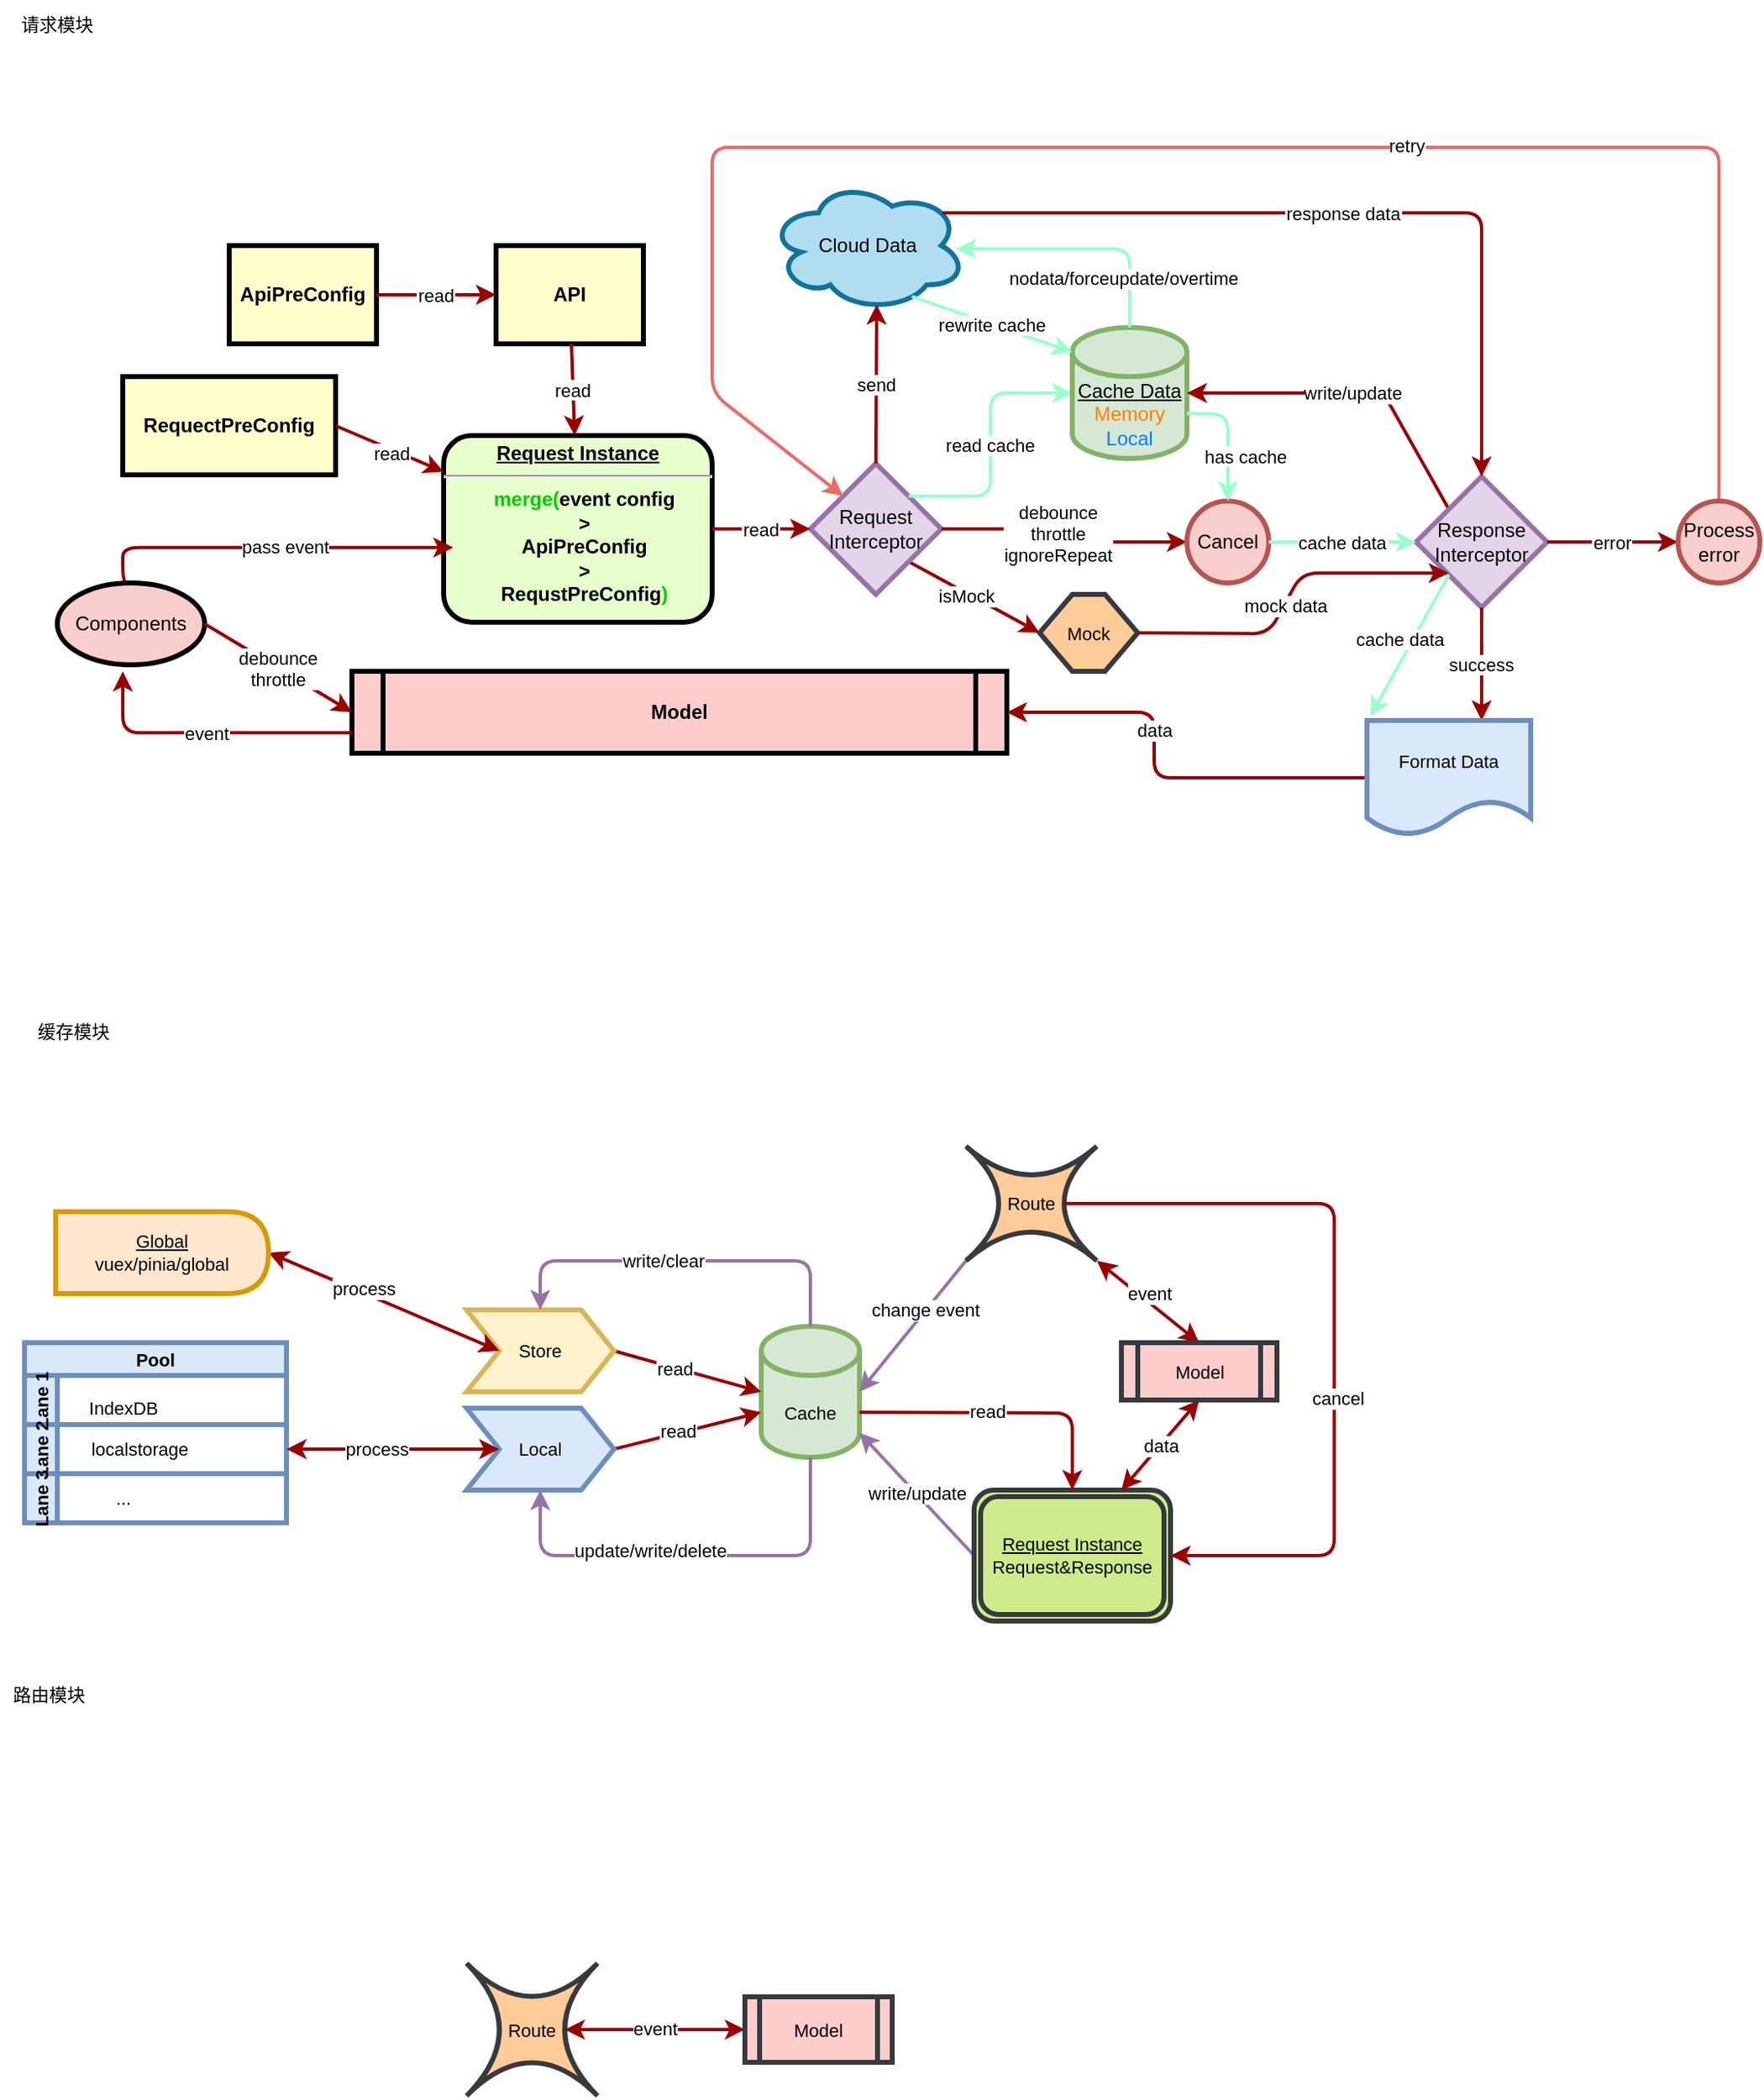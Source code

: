 <mxfile version="20.4.0" type="github">
  <diagram name="Page-1" id="c7558073-3199-34d8-9f00-42111426c3f3">
    <mxGraphModel dx="1844" dy="1860" grid="1" gridSize="10" guides="1" tooltips="1" connect="1" arrows="1" fold="1" page="1" pageScale="1" pageWidth="826" pageHeight="1169" background="none" math="0" shadow="0">
      <root>
        <mxCell id="0" />
        <mxCell id="1" parent="0" />
        <mxCell id="rrOKCi3tNWYkQAfNOxic-149" value="请求模块" style="text;html=1;strokeColor=none;fillColor=none;align=center;verticalAlign=middle;whiteSpace=wrap;rounded=0;strokeWidth=3;fontFamily=Helvetica;fontSize=11;fontColor=#000000;" vertex="1" parent="1">
          <mxGeometry x="-30" y="-30" width="60" height="30" as="geometry" />
        </mxCell>
        <mxCell id="rrOKCi3tNWYkQAfNOxic-150" value="缓存模块" style="text;html=1;strokeColor=none;fillColor=none;align=center;verticalAlign=middle;whiteSpace=wrap;rounded=0;strokeWidth=3;fontFamily=Helvetica;fontSize=11;fontColor=#000000;" vertex="1" parent="1">
          <mxGeometry x="-20" y="585" width="60" height="30" as="geometry" />
        </mxCell>
        <mxCell id="rrOKCi3tNWYkQAfNOxic-194" value="路由模块" style="text;html=1;strokeColor=none;fillColor=none;align=center;verticalAlign=middle;whiteSpace=wrap;rounded=0;strokeWidth=3;fontFamily=Helvetica;fontSize=11;fontColor=#000000;" vertex="1" parent="1">
          <mxGeometry x="-35" y="990" width="60" height="30" as="geometry" />
        </mxCell>
        <mxCell id="rrOKCi3tNWYkQAfNOxic-195" value="Route" style="shape=switch;whiteSpace=wrap;html=1;strokeColor=#36393d;strokeWidth=3;fontFamily=Helvetica;fontSize=11;fillColor=#ffcc99;" vertex="1" parent="1">
          <mxGeometry x="250" y="1169" width="80" height="81" as="geometry" />
        </mxCell>
        <mxCell id="rrOKCi3tNWYkQAfNOxic-198" style="edgeStyle=none;shape=connector;rounded=1;orthogonalLoop=1;jettySize=auto;html=1;exitX=0;exitY=0.5;exitDx=0;exitDy=0;entryX=0.75;entryY=0.5;entryDx=0;entryDy=0;entryPerimeter=0;labelBackgroundColor=default;strokeColor=#990000;strokeWidth=2;fontFamily=Helvetica;fontSize=11;fontColor=#000000;startArrow=classic;startFill=1;endArrow=classic;endFill=1;" edge="1" parent="1" source="rrOKCi3tNWYkQAfNOxic-196" target="rrOKCi3tNWYkQAfNOxic-195">
          <mxGeometry relative="1" as="geometry" />
        </mxCell>
        <mxCell id="rrOKCi3tNWYkQAfNOxic-199" value="event" style="edgeLabel;html=1;align=center;verticalAlign=middle;resizable=0;points=[];fontSize=11;fontFamily=Helvetica;fontColor=#000000;" vertex="1" connectable="0" parent="rrOKCi3tNWYkQAfNOxic-198">
          <mxGeometry y="-1" relative="1" as="geometry">
            <mxPoint as="offset" />
          </mxGeometry>
        </mxCell>
        <mxCell id="rrOKCi3tNWYkQAfNOxic-196" value="Model" style="shape=process;whiteSpace=wrap;html=1;backgroundOutline=1;strokeColor=#36393d;strokeWidth=3;fontFamily=Helvetica;fontSize=11;fillColor=#ffcccc;" vertex="1" parent="1">
          <mxGeometry x="420" y="1189.5" width="90" height="40" as="geometry" />
        </mxCell>
        <mxCell id="rrOKCi3tNWYkQAfNOxic-204" value="" style="group" vertex="1" connectable="0" parent="1">
          <mxGeometry x="-10" y="60" width="1050" height="420" as="geometry" />
        </mxCell>
        <mxCell id="rrOKCi3tNWYkQAfNOxic-186" value="" style="group" vertex="1" connectable="0" parent="rrOKCi3tNWYkQAfNOxic-204">
          <mxGeometry width="1050" height="420" as="geometry" />
        </mxCell>
        <mxCell id="2" value="&lt;p style=&quot;margin: 0px; margin-top: 4px; text-align: center; text-decoration: underline;&quot;&gt;&lt;strong&gt;Request Instance&lt;br&gt;&lt;/strong&gt;&lt;/p&gt;&lt;hr&gt;&lt;p style=&quot;margin: 0px; margin-left: 8px;&quot;&gt;&lt;font color=&quot;#00cc00&quot;&gt;merge(&lt;/font&gt;event config&lt;/p&gt;&lt;p style=&quot;margin: 0px; margin-left: 8px;&quot;&gt;&amp;gt;&lt;/p&gt;&lt;p style=&quot;margin: 0px; margin-left: 8px;&quot;&gt;ApiPreConfig&lt;/p&gt;&lt;p style=&quot;margin: 0px; margin-left: 8px;&quot;&gt;&amp;gt;&lt;/p&gt;&lt;p style=&quot;margin: 0px; margin-left: 8px;&quot;&gt;RequstPreConfig&lt;font color=&quot;#00cc00&quot;&gt;)&lt;/font&gt;&lt;/p&gt;" style="verticalAlign=middle;align=center;overflow=fill;fontSize=12;fontFamily=Helvetica;html=1;rounded=1;fontStyle=1;strokeWidth=3;fillColor=#E6FFCC" parent="rrOKCi3tNWYkQAfNOxic-186" vertex="1">
          <mxGeometry x="246" y="176" width="164" height="114" as="geometry" />
        </mxCell>
        <mxCell id="3" value="API" style="whiteSpace=wrap;align=center;verticalAlign=middle;fontStyle=1;strokeWidth=3;fillColor=#FFFFCC" parent="rrOKCi3tNWYkQAfNOxic-186" vertex="1">
          <mxGeometry x="278" y="60" width="90" height="60" as="geometry" />
        </mxCell>
        <mxCell id="4" value="RequectPreConfig" style="whiteSpace=wrap;align=center;verticalAlign=middle;fontStyle=1;strokeWidth=3;fillColor=#FFFFCC" parent="rrOKCi3tNWYkQAfNOxic-186" vertex="1">
          <mxGeometry x="50" y="140" width="130" height="60" as="geometry" />
        </mxCell>
        <mxCell id="5" value="Model" style="shape=process;whiteSpace=wrap;align=center;verticalAlign=middle;size=0.048;fontStyle=1;strokeWidth=3;fillColor=#FFCCCC" parent="rrOKCi3tNWYkQAfNOxic-186" vertex="1">
          <mxGeometry x="190.0" y="320" width="400" height="50" as="geometry" />
        </mxCell>
        <mxCell id="36" value="read" style="edgeStyle=none;noEdgeStyle=1;strokeColor=#990000;strokeWidth=2" parent="rrOKCi3tNWYkQAfNOxic-186" source="3" target="2" edge="1">
          <mxGeometry width="100" height="100" relative="1" as="geometry">
            <mxPoint x="30" y="190" as="sourcePoint" />
            <mxPoint x="130" y="90" as="targetPoint" />
          </mxGeometry>
        </mxCell>
        <mxCell id="37" value="" style="edgeStyle=none;noEdgeStyle=1;strokeColor=#990000;strokeWidth=2;exitX=1;exitY=0.5;exitDx=0;exitDy=0;" parent="rrOKCi3tNWYkQAfNOxic-186" source="4" target="2" edge="1">
          <mxGeometry width="100" height="100" relative="1" as="geometry">
            <mxPoint x="290" y="130" as="sourcePoint" />
            <mxPoint x="390" y="30" as="targetPoint" />
          </mxGeometry>
        </mxCell>
        <mxCell id="rrOKCi3tNWYkQAfNOxic-113" value="read" style="edgeLabel;html=1;align=center;verticalAlign=middle;resizable=0;points=[];" vertex="1" connectable="0" parent="37">
          <mxGeometry x="0.026" y="-2" relative="1" as="geometry">
            <mxPoint as="offset" />
          </mxGeometry>
        </mxCell>
        <mxCell id="55" value="" style="edgeStyle=elbowEdgeStyle;elbow=horizontal;strokeColor=#990000;strokeWidth=2;exitX=0.5;exitY=0;exitDx=0;exitDy=0;entryX=0.036;entryY=0.6;entryDx=0;entryDy=0;entryPerimeter=0;" parent="rrOKCi3tNWYkQAfNOxic-186" source="rrOKCi3tNWYkQAfNOxic-105" target="2" edge="1">
          <mxGeometry width="100" height="100" relative="1" as="geometry">
            <mxPoint x="30" y="330" as="sourcePoint" />
            <mxPoint x="160" y="370" as="targetPoint" />
            <Array as="points">
              <mxPoint x="50" y="250" />
              <mxPoint x="10" y="240" />
              <mxPoint x="5" y="300" />
              <mxPoint x="40" y="340" />
              <mxPoint x="270" y="310" />
            </Array>
          </mxGeometry>
        </mxCell>
        <mxCell id="rrOKCi3tNWYkQAfNOxic-112" value="pass event" style="edgeLabel;html=1;align=center;verticalAlign=middle;resizable=0;points=[];" vertex="1" connectable="0" parent="55">
          <mxGeometry x="0.094" y="1" relative="1" as="geometry">
            <mxPoint as="offset" />
          </mxGeometry>
        </mxCell>
        <mxCell id="rrOKCi3tNWYkQAfNOxic-97" value="ApiPreConfig" style="whiteSpace=wrap;align=center;verticalAlign=middle;fontStyle=1;strokeWidth=3;fillColor=#FFFFCC" vertex="1" parent="rrOKCi3tNWYkQAfNOxic-186">
          <mxGeometry x="115" y="60" width="90" height="60" as="geometry" />
        </mxCell>
        <mxCell id="rrOKCi3tNWYkQAfNOxic-101" value="read" style="edgeStyle=none;noEdgeStyle=1;strokeColor=#990000;strokeWidth=2;exitX=1;exitY=0.5;exitDx=0;exitDy=0;entryX=0;entryY=0.5;entryDx=0;entryDy=0;" edge="1" parent="rrOKCi3tNWYkQAfNOxic-186" source="rrOKCi3tNWYkQAfNOxic-97" target="3">
          <mxGeometry width="100" height="100" relative="1" as="geometry">
            <mxPoint x="220" y="100" as="sourcePoint" />
            <mxPoint x="250" y="100" as="targetPoint" />
          </mxGeometry>
        </mxCell>
        <mxCell id="rrOKCi3tNWYkQAfNOxic-105" value="Components" style="ellipse;whiteSpace=wrap;html=1;strokeWidth=3;fillColor=#f8cecc;strokeColor=#000000;" vertex="1" parent="rrOKCi3tNWYkQAfNOxic-186">
          <mxGeometry x="10" y="266" width="90" height="50" as="geometry" />
        </mxCell>
        <mxCell id="rrOKCi3tNWYkQAfNOxic-106" value="event" style="edgeStyle=elbowEdgeStyle;elbow=horizontal;strokeColor=#990000;strokeWidth=2;exitX=0;exitY=0.75;exitDx=0;exitDy=0;" edge="1" parent="rrOKCi3tNWYkQAfNOxic-186" source="5">
          <mxGeometry width="100" height="100" relative="1" as="geometry">
            <mxPoint x="210" y="410" as="sourcePoint" />
            <mxPoint x="50" y="320" as="targetPoint" />
            <Array as="points">
              <mxPoint x="50" y="350" />
              <mxPoint x="10" y="350" />
              <mxPoint x="10" y="365" />
              <mxPoint y="360" />
              <mxPoint x="75" y="380" />
              <mxPoint x="125" y="340" />
              <mxPoint x="165" y="330" />
            </Array>
          </mxGeometry>
        </mxCell>
        <mxCell id="rrOKCi3tNWYkQAfNOxic-108" value="debounce&#xa;throttle" style="edgeStyle=none;noEdgeStyle=1;strokeColor=#990000;strokeWidth=2;exitX=1;exitY=0.5;exitDx=0;exitDy=0;entryX=0;entryY=0.5;entryDx=0;entryDy=0;" edge="1" parent="rrOKCi3tNWYkQAfNOxic-186" source="rrOKCi3tNWYkQAfNOxic-105" target="5">
          <mxGeometry width="100" height="100" relative="1" as="geometry">
            <mxPoint x="120" y="364.5" as="sourcePoint" />
            <mxPoint x="171" y="364.5" as="targetPoint" />
          </mxGeometry>
        </mxCell>
        <mxCell id="rrOKCi3tNWYkQAfNOxic-115" value="Cloud Data" style="ellipse;shape=cloud;whiteSpace=wrap;html=1;strokeColor=#10739e;strokeWidth=3;fillColor=#b1ddf0;" vertex="1" parent="rrOKCi3tNWYkQAfNOxic-186">
          <mxGeometry x="445" y="20" width="120" height="80" as="geometry" />
        </mxCell>
        <mxCell id="rrOKCi3tNWYkQAfNOxic-201" style="edgeStyle=none;shape=connector;rounded=1;orthogonalLoop=1;jettySize=auto;html=1;exitX=1;exitY=1;exitDx=0;exitDy=0;entryX=0;entryY=0.5;entryDx=0;entryDy=0;labelBackgroundColor=default;strokeColor=#990000;strokeWidth=2;fontFamily=Helvetica;fontSize=11;fontColor=#000000;startArrow=none;startFill=0;endArrow=classic;endFill=1;" edge="1" parent="rrOKCi3tNWYkQAfNOxic-186" source="rrOKCi3tNWYkQAfNOxic-118" target="rrOKCi3tNWYkQAfNOxic-200">
          <mxGeometry relative="1" as="geometry" />
        </mxCell>
        <mxCell id="rrOKCi3tNWYkQAfNOxic-203" value="isMock" style="edgeLabel;html=1;align=center;verticalAlign=middle;resizable=0;points=[];fontSize=11;fontFamily=Helvetica;fontColor=#000000;" vertex="1" connectable="0" parent="rrOKCi3tNWYkQAfNOxic-201">
          <mxGeometry x="-0.309" y="3" relative="1" as="geometry">
            <mxPoint x="6" y="8" as="offset" />
          </mxGeometry>
        </mxCell>
        <mxCell id="rrOKCi3tNWYkQAfNOxic-118" value="Request&lt;br&gt;Interceptor" style="rhombus;whiteSpace=wrap;html=1;strokeColor=#9673a6;strokeWidth=3;fillColor=#e1d5e7;" vertex="1" parent="rrOKCi3tNWYkQAfNOxic-186">
          <mxGeometry x="470" y="193" width="80" height="80" as="geometry" />
        </mxCell>
        <mxCell id="rrOKCi3tNWYkQAfNOxic-119" value="read" style="edgeStyle=none;noEdgeStyle=1;strokeColor=#990000;strokeWidth=2;entryX=0;entryY=0.5;entryDx=0;entryDy=0;" edge="1" parent="rrOKCi3tNWYkQAfNOxic-186" target="rrOKCi3tNWYkQAfNOxic-118">
          <mxGeometry width="100" height="100" relative="1" as="geometry">
            <mxPoint x="410" y="233" as="sourcePoint" />
            <mxPoint x="483" y="232.5" as="targetPoint" />
          </mxGeometry>
        </mxCell>
        <mxCell id="rrOKCi3tNWYkQAfNOxic-121" value="send" style="edgeStyle=elbowEdgeStyle;elbow=horizontal;strokeColor=#990000;strokeWidth=2;exitX=0.5;exitY=0;exitDx=0;exitDy=0;entryX=0.55;entryY=0.95;entryDx=0;entryDy=0;entryPerimeter=0;" edge="1" parent="rrOKCi3tNWYkQAfNOxic-186" source="rrOKCi3tNWYkQAfNOxic-118" target="rrOKCi3tNWYkQAfNOxic-115">
          <mxGeometry width="100" height="100" relative="1" as="geometry">
            <mxPoint x="511" y="190" as="sourcePoint" />
            <mxPoint x="511" y="120" as="targetPoint" />
            <Array as="points">
              <mxPoint x="510.5" y="160" />
            </Array>
          </mxGeometry>
        </mxCell>
        <mxCell id="rrOKCi3tNWYkQAfNOxic-123" value="" style="edgeStyle=elbowEdgeStyle;elbow=horizontal;strokeColor=#990000;strokeWidth=2;exitX=1;exitY=0.5;exitDx=0;exitDy=0;entryX=0;entryY=0.5;entryDx=0;entryDy=0;" edge="1" parent="rrOKCi3tNWYkQAfNOxic-186" source="rrOKCi3tNWYkQAfNOxic-118" target="rrOKCi3tNWYkQAfNOxic-125">
          <mxGeometry width="100" height="100" relative="1" as="geometry">
            <mxPoint x="620" y="210" as="sourcePoint" />
            <mxPoint x="670" y="233" as="targetPoint" />
            <Array as="points">
              <mxPoint x="620" y="250" />
            </Array>
          </mxGeometry>
        </mxCell>
        <mxCell id="rrOKCi3tNWYkQAfNOxic-124" value="debounce&lt;br&gt;throttle&lt;br&gt;ignoreRepeat" style="edgeLabel;html=1;align=center;verticalAlign=middle;resizable=0;points=[];" vertex="1" connectable="0" parent="rrOKCi3tNWYkQAfNOxic-123">
          <mxGeometry x="-0.091" y="1" relative="1" as="geometry">
            <mxPoint y="1" as="offset" />
          </mxGeometry>
        </mxCell>
        <mxCell id="rrOKCi3tNWYkQAfNOxic-125" value="Cancel" style="ellipse;whiteSpace=wrap;html=1;aspect=fixed;strokeColor=#b85450;strokeWidth=3;fillColor=#f8cecc;" vertex="1" parent="rrOKCi3tNWYkQAfNOxic-186">
          <mxGeometry x="700" y="216" width="50" height="50" as="geometry" />
        </mxCell>
        <mxCell id="rrOKCi3tNWYkQAfNOxic-126" value="read cache" style="edgeStyle=elbowEdgeStyle;elbow=horizontal;strokeColor=#99FFCC;strokeWidth=2;exitX=1;exitY=0;exitDx=0;exitDy=0;entryX=0;entryY=0.5;entryDx=0;entryDy=0;entryPerimeter=0;" edge="1" parent="rrOKCi3tNWYkQAfNOxic-186" source="rrOKCi3tNWYkQAfNOxic-118" target="rrOKCi3tNWYkQAfNOxic-127">
          <mxGeometry width="100" height="100" relative="1" as="geometry">
            <mxPoint x="570" y="158" as="sourcePoint" />
            <mxPoint x="620" y="150" as="targetPoint" />
            <Array as="points">
              <mxPoint x="580" y="180" />
              <mxPoint x="620" y="190" />
              <mxPoint x="560" y="210" />
              <mxPoint x="580" y="200" />
            </Array>
          </mxGeometry>
        </mxCell>
        <mxCell id="rrOKCi3tNWYkQAfNOxic-127" value="&lt;u&gt;Cache Data&lt;/u&gt;&lt;br&gt;&lt;font color=&quot;#ff8000&quot;&gt;Memory&lt;br&gt;&lt;/font&gt;&lt;font color=&quot;#007fff&quot;&gt;Local&lt;/font&gt;" style="shape=cylinder3;whiteSpace=wrap;html=1;boundedLbl=1;backgroundOutline=1;size=15;strokeColor=#82b366;strokeWidth=3;fillColor=#d5e8d4;" vertex="1" parent="rrOKCi3tNWYkQAfNOxic-186">
          <mxGeometry x="630" y="110" width="70" height="80" as="geometry" />
        </mxCell>
        <mxCell id="rrOKCi3tNWYkQAfNOxic-185" value="write/update" style="edgeStyle=none;shape=connector;rounded=1;orthogonalLoop=1;jettySize=auto;html=1;exitX=0;exitY=0;exitDx=0;exitDy=0;entryX=1;entryY=0.5;entryDx=0;entryDy=0;entryPerimeter=0;labelBackgroundColor=default;strokeColor=#990000;strokeWidth=2;fontFamily=Helvetica;fontSize=11;fontColor=#000000;startArrow=none;startFill=0;endArrow=classic;" edge="1" parent="rrOKCi3tNWYkQAfNOxic-186" source="rrOKCi3tNWYkQAfNOxic-128" target="rrOKCi3tNWYkQAfNOxic-127">
          <mxGeometry relative="1" as="geometry">
            <Array as="points">
              <mxPoint x="820" y="150" />
            </Array>
          </mxGeometry>
        </mxCell>
        <mxCell id="rrOKCi3tNWYkQAfNOxic-128" value="Response&lt;br&gt;Interceptor" style="rhombus;whiteSpace=wrap;html=1;strokeColor=#9673a6;strokeWidth=3;fillColor=#e1d5e7;" vertex="1" parent="rrOKCi3tNWYkQAfNOxic-186">
          <mxGeometry x="840" y="201" width="80" height="80" as="geometry" />
        </mxCell>
        <mxCell id="rrOKCi3tNWYkQAfNOxic-129" value="" style="edgeStyle=elbowEdgeStyle;elbow=horizontal;strokeColor=#99FFCC;strokeWidth=2;entryX=0.95;entryY=0.525;entryDx=0;entryDy=0;entryPerimeter=0;exitX=0.5;exitY=0;exitDx=0;exitDy=0;exitPerimeter=0;" edge="1" parent="rrOKCi3tNWYkQAfNOxic-186" source="rrOKCi3tNWYkQAfNOxic-127" target="rrOKCi3tNWYkQAfNOxic-115">
          <mxGeometry width="100" height="100" relative="1" as="geometry">
            <mxPoint x="660" y="100" as="sourcePoint" />
            <mxPoint x="659.5" y="49.965" as="targetPoint" />
            <Array as="points">
              <mxPoint x="665" y="62" />
              <mxPoint x="670" y="60" />
              <mxPoint x="659.5" y="90" />
            </Array>
          </mxGeometry>
        </mxCell>
        <mxCell id="rrOKCi3tNWYkQAfNOxic-130" value="nodata/forceupdate/overtime" style="edgeLabel;html=1;align=center;verticalAlign=middle;resizable=0;points=[];" vertex="1" connectable="0" parent="rrOKCi3tNWYkQAfNOxic-129">
          <mxGeometry x="0.453" relative="1" as="geometry">
            <mxPoint x="60" y="18" as="offset" />
          </mxGeometry>
        </mxCell>
        <mxCell id="rrOKCi3tNWYkQAfNOxic-133" value="cache data" style="edgeStyle=none;noEdgeStyle=1;strokeColor=#99FFCC;strokeWidth=2;exitX=1;exitY=0.5;exitDx=0;exitDy=0;entryX=0;entryY=0.5;entryDx=0;entryDy=0;" edge="1" parent="rrOKCi3tNWYkQAfNOxic-186" source="rrOKCi3tNWYkQAfNOxic-125" target="rrOKCi3tNWYkQAfNOxic-128">
          <mxGeometry width="100" height="100" relative="1" as="geometry">
            <mxPoint x="700" y="150" as="sourcePoint" />
            <mxPoint x="740" y="150" as="targetPoint" />
          </mxGeometry>
        </mxCell>
        <mxCell id="rrOKCi3tNWYkQAfNOxic-135" value="response data" style="edgeStyle=none;noEdgeStyle=1;strokeColor=#990000;strokeWidth=2;exitX=0.88;exitY=0.25;exitDx=0;exitDy=0;exitPerimeter=0;entryX=0.5;entryY=0;entryDx=0;entryDy=0;" edge="1" parent="rrOKCi3tNWYkQAfNOxic-186" source="rrOKCi3tNWYkQAfNOxic-115" target="rrOKCi3tNWYkQAfNOxic-128">
          <mxGeometry width="100" height="100" relative="1" as="geometry">
            <mxPoint x="585" y="-10" as="sourcePoint" />
            <mxPoint x="840" y="60" as="targetPoint" />
            <Array as="points">
              <mxPoint x="880" y="40" />
            </Array>
          </mxGeometry>
        </mxCell>
        <mxCell id="rrOKCi3tNWYkQAfNOxic-136" value="error" style="edgeStyle=none;noEdgeStyle=1;strokeColor=#990000;strokeWidth=2;exitX=1;exitY=0.5;exitDx=0;exitDy=0;entryX=0;entryY=0.5;entryDx=0;entryDy=0;" edge="1" parent="rrOKCi3tNWYkQAfNOxic-186" source="rrOKCi3tNWYkQAfNOxic-128" target="rrOKCi3tNWYkQAfNOxic-141">
          <mxGeometry width="100" height="100" relative="1" as="geometry">
            <mxPoint x="860" y="130" as="sourcePoint" />
            <mxPoint x="1040" y="130" as="targetPoint" />
          </mxGeometry>
        </mxCell>
        <mxCell id="rrOKCi3tNWYkQAfNOxic-137" value="success" style="edgeStyle=none;noEdgeStyle=1;strokeColor=#990000;strokeWidth=2;exitX=0.5;exitY=1;exitDx=0;exitDy=0;" edge="1" parent="rrOKCi3tNWYkQAfNOxic-186" source="rrOKCi3tNWYkQAfNOxic-128">
          <mxGeometry width="100" height="100" relative="1" as="geometry">
            <mxPoint x="860" y="169.5" as="sourcePoint" />
            <mxPoint x="880" y="350" as="targetPoint" />
          </mxGeometry>
        </mxCell>
        <mxCell id="rrOKCi3tNWYkQAfNOxic-138" value="rewrite cache" style="edgeStyle=none;noEdgeStyle=1;strokeColor=#99FFCC;strokeWidth=2;exitX=0.725;exitY=0.888;exitDx=0;exitDy=0;exitPerimeter=0;entryX=0;entryY=0;entryDx=0;entryDy=15;entryPerimeter=0;" edge="1" parent="rrOKCi3tNWYkQAfNOxic-186" source="rrOKCi3tNWYkQAfNOxic-115" target="rrOKCi3tNWYkQAfNOxic-127">
          <mxGeometry width="100" height="100" relative="1" as="geometry">
            <mxPoint x="530" y="109.5" as="sourcePoint" />
            <mxPoint x="620" y="120" as="targetPoint" />
          </mxGeometry>
        </mxCell>
        <mxCell id="rrOKCi3tNWYkQAfNOxic-145" style="edgeStyle=none;shape=connector;rounded=1;orthogonalLoop=1;jettySize=auto;html=1;exitX=0.5;exitY=0;exitDx=0;exitDy=0;entryX=0;entryY=0;entryDx=0;entryDy=0;labelBackgroundColor=default;strokeColor=#EA6B66;strokeWidth=2;fontFamily=Helvetica;fontSize=11;fontColor=default;endArrow=classic;" edge="1" parent="rrOKCi3tNWYkQAfNOxic-186" source="rrOKCi3tNWYkQAfNOxic-141" target="rrOKCi3tNWYkQAfNOxic-118">
          <mxGeometry relative="1" as="geometry">
            <Array as="points">
              <mxPoint x="1025" />
              <mxPoint x="410" />
              <mxPoint x="410" y="150" />
            </Array>
          </mxGeometry>
        </mxCell>
        <mxCell id="rrOKCi3tNWYkQAfNOxic-146" value="retry" style="edgeLabel;html=1;align=center;verticalAlign=middle;resizable=0;points=[];fontSize=11;fontFamily=Helvetica;fontColor=default;" vertex="1" connectable="0" parent="rrOKCi3tNWYkQAfNOxic-145">
          <mxGeometry x="-0.248" y="-1" relative="1" as="geometry">
            <mxPoint as="offset" />
          </mxGeometry>
        </mxCell>
        <mxCell id="rrOKCi3tNWYkQAfNOxic-141" value="Process&lt;br&gt;error" style="ellipse;whiteSpace=wrap;html=1;aspect=fixed;strokeColor=#b85450;strokeWidth=3;fillColor=#f8cecc;" vertex="1" parent="rrOKCi3tNWYkQAfNOxic-186">
          <mxGeometry x="1000" y="216" width="50" height="50" as="geometry" />
        </mxCell>
        <mxCell id="rrOKCi3tNWYkQAfNOxic-142" value="cache data" style="edgeStyle=none;noEdgeStyle=1;strokeColor=#99FFCC;strokeWidth=2;exitX=0;exitY=1;exitDx=0;exitDy=0;entryX=0.02;entryY=-0.036;entryDx=0;entryDy=0;entryPerimeter=0;" edge="1" parent="rrOKCi3tNWYkQAfNOxic-186" source="rrOKCi3tNWYkQAfNOxic-128" target="rrOKCi3tNWYkQAfNOxic-147">
          <mxGeometry x="-0.016" y="-7" width="100" height="100" relative="1" as="geometry">
            <mxPoint x="780" y="200" as="sourcePoint" />
            <mxPoint x="820" y="330" as="targetPoint" />
            <mxPoint as="offset" />
          </mxGeometry>
        </mxCell>
        <mxCell id="rrOKCi3tNWYkQAfNOxic-143" value="has cache" style="edgeStyle=none;noEdgeStyle=1;strokeColor=#99FFCC;strokeWidth=2;entryX=0.5;entryY=0;entryDx=0;entryDy=0;exitX=1;exitY=0;exitDx=0;exitDy=52.5;exitPerimeter=0;" edge="1" parent="rrOKCi3tNWYkQAfNOxic-186" source="rrOKCi3tNWYkQAfNOxic-127" target="rrOKCi3tNWYkQAfNOxic-125">
          <mxGeometry x="0.296" y="11" width="100" height="100" relative="1" as="geometry">
            <mxPoint x="710" y="160" as="sourcePoint" />
            <mxPoint x="726" y="218.095" as="targetPoint" />
            <Array as="points">
              <mxPoint x="725" y="163" />
            </Array>
            <mxPoint as="offset" />
          </mxGeometry>
        </mxCell>
        <mxCell id="rrOKCi3tNWYkQAfNOxic-148" value="data" style="edgeStyle=none;shape=connector;rounded=1;orthogonalLoop=1;jettySize=auto;html=1;entryX=1;entryY=0.5;entryDx=0;entryDy=0;labelBackgroundColor=default;strokeColor=#990000;strokeWidth=2;fontFamily=Helvetica;fontSize=11;fontColor=#000000;endArrow=classic;exitX=0;exitY=0.5;exitDx=0;exitDy=0;" edge="1" parent="rrOKCi3tNWYkQAfNOxic-186" source="rrOKCi3tNWYkQAfNOxic-147" target="5">
          <mxGeometry x="0.222" relative="1" as="geometry">
            <Array as="points">
              <mxPoint x="680" y="385" />
              <mxPoint x="680" y="345" />
            </Array>
            <mxPoint as="offset" />
          </mxGeometry>
        </mxCell>
        <mxCell id="rrOKCi3tNWYkQAfNOxic-147" value="&lt;font color=&quot;#000000&quot;&gt;Format Data&lt;/font&gt;" style="shape=document;whiteSpace=wrap;html=1;boundedLbl=1;strokeColor=#6c8ebf;strokeWidth=3;fontFamily=Helvetica;fontSize=11;fillColor=#dae8fc;" vertex="1" parent="rrOKCi3tNWYkQAfNOxic-186">
          <mxGeometry x="810" y="350" width="100" height="70" as="geometry" />
        </mxCell>
        <mxCell id="rrOKCi3tNWYkQAfNOxic-200" value="Mock" style="shape=hexagon;perimeter=hexagonPerimeter2;whiteSpace=wrap;html=1;fixedSize=1;strokeColor=#36393d;strokeWidth=3;fontFamily=Helvetica;fontSize=11;fillColor=#ffcc99;" vertex="1" parent="rrOKCi3tNWYkQAfNOxic-186">
          <mxGeometry x="610" y="273" width="60" height="47" as="geometry" />
        </mxCell>
        <mxCell id="rrOKCi3tNWYkQAfNOxic-202" value="mock data" style="edgeStyle=none;shape=connector;rounded=1;orthogonalLoop=1;jettySize=auto;html=1;exitX=1;exitY=0.5;exitDx=0;exitDy=0;labelBackgroundColor=default;strokeColor=#990000;strokeWidth=2;fontFamily=Helvetica;fontSize=11;fontColor=#000000;startArrow=none;startFill=0;endArrow=classic;endFill=1;" edge="1" parent="rrOKCi3tNWYkQAfNOxic-204" source="rrOKCi3tNWYkQAfNOxic-200">
          <mxGeometry x="-0.06" y="-1" relative="1" as="geometry">
            <mxPoint x="860" y="260" as="targetPoint" />
            <Array as="points">
              <mxPoint x="750" y="297" />
              <mxPoint x="770" y="260" />
            </Array>
            <mxPoint as="offset" />
          </mxGeometry>
        </mxCell>
        <mxCell id="rrOKCi3tNWYkQAfNOxic-151" value="Cache" style="shape=cylinder3;whiteSpace=wrap;html=1;boundedLbl=1;backgroundOutline=1;size=15;strokeColor=#82b366;strokeWidth=3;fontFamily=Helvetica;fontSize=11;fillColor=#d5e8d4;" vertex="1" parent="1">
          <mxGeometry x="430" y="780" width="60" height="80" as="geometry" />
        </mxCell>
        <mxCell id="rrOKCi3tNWYkQAfNOxic-156" style="edgeStyle=none;shape=connector;rounded=1;orthogonalLoop=1;jettySize=auto;html=1;exitX=1;exitY=0.5;exitDx=0;exitDy=0;entryX=0;entryY=0.5;entryDx=0;entryDy=0;entryPerimeter=0;labelBackgroundColor=default;strokeColor=#990000;strokeWidth=2;fontFamily=Helvetica;fontSize=11;fontColor=#000000;endArrow=classic;" edge="1" parent="1" source="rrOKCi3tNWYkQAfNOxic-152" target="rrOKCi3tNWYkQAfNOxic-151">
          <mxGeometry relative="1" as="geometry" />
        </mxCell>
        <mxCell id="rrOKCi3tNWYkQAfNOxic-162" value="read" style="edgeLabel;html=1;align=center;verticalAlign=middle;resizable=0;points=[];fontSize=11;fontFamily=Helvetica;fontColor=#000000;" vertex="1" connectable="0" parent="rrOKCi3tNWYkQAfNOxic-156">
          <mxGeometry x="-0.179" relative="1" as="geometry">
            <mxPoint as="offset" />
          </mxGeometry>
        </mxCell>
        <mxCell id="rrOKCi3tNWYkQAfNOxic-152" value="Store" style="shape=step;perimeter=stepPerimeter;whiteSpace=wrap;html=1;fixedSize=1;strokeColor=#d6b656;strokeWidth=3;fontFamily=Helvetica;fontSize=11;fillColor=#fff2cc;" vertex="1" parent="1">
          <mxGeometry x="250" y="770" width="90" height="50" as="geometry" />
        </mxCell>
        <mxCell id="rrOKCi3tNWYkQAfNOxic-165" style="edgeStyle=none;shape=connector;rounded=1;orthogonalLoop=1;jettySize=auto;html=1;exitX=0.5;exitY=0;exitDx=0;exitDy=0;exitPerimeter=0;labelBackgroundColor=default;strokeColor=#9673a6;strokeWidth=2;fontFamily=Helvetica;fontSize=11;fontColor=#000000;endArrow=classic;entryX=0.5;entryY=0;entryDx=0;entryDy=0;fillColor=#e1d5e7;" edge="1" parent="1" source="rrOKCi3tNWYkQAfNOxic-151" target="rrOKCi3tNWYkQAfNOxic-152">
          <mxGeometry relative="1" as="geometry">
            <mxPoint x="460" y="720" as="targetPoint" />
            <Array as="points">
              <mxPoint x="460" y="740" />
              <mxPoint x="295" y="740" />
            </Array>
          </mxGeometry>
        </mxCell>
        <mxCell id="rrOKCi3tNWYkQAfNOxic-166" value="write/clear" style="edgeLabel;html=1;align=center;verticalAlign=middle;resizable=0;points=[];fontSize=11;fontFamily=Helvetica;fontColor=#000000;" vertex="1" connectable="0" parent="rrOKCi3tNWYkQAfNOxic-165">
          <mxGeometry x="0.2" y="1" relative="1" as="geometry">
            <mxPoint x="11" y="-1" as="offset" />
          </mxGeometry>
        </mxCell>
        <mxCell id="rrOKCi3tNWYkQAfNOxic-157" style="edgeStyle=none;shape=connector;rounded=1;orthogonalLoop=1;jettySize=auto;html=1;exitX=1;exitY=0.5;exitDx=0;exitDy=0;entryX=0;entryY=0;entryDx=0;entryDy=52.5;entryPerimeter=0;labelBackgroundColor=default;strokeColor=#990000;strokeWidth=2;fontFamily=Helvetica;fontSize=11;fontColor=#000000;endArrow=classic;" edge="1" parent="1" source="rrOKCi3tNWYkQAfNOxic-153" target="rrOKCi3tNWYkQAfNOxic-151">
          <mxGeometry relative="1" as="geometry" />
        </mxCell>
        <mxCell id="rrOKCi3tNWYkQAfNOxic-163" value="read" style="edgeLabel;html=1;align=center;verticalAlign=middle;resizable=0;points=[];fontSize=11;fontFamily=Helvetica;fontColor=#000000;" vertex="1" connectable="0" parent="rrOKCi3tNWYkQAfNOxic-157">
          <mxGeometry x="-0.142" y="2" relative="1" as="geometry">
            <mxPoint as="offset" />
          </mxGeometry>
        </mxCell>
        <mxCell id="rrOKCi3tNWYkQAfNOxic-153" value="Local" style="shape=step;perimeter=stepPerimeter;whiteSpace=wrap;html=1;fixedSize=1;strokeColor=#6c8ebf;strokeWidth=3;fontFamily=Helvetica;fontSize=11;fillColor=#dae8fc;" vertex="1" parent="1">
          <mxGeometry x="250" y="830" width="90" height="50" as="geometry" />
        </mxCell>
        <mxCell id="rrOKCi3tNWYkQAfNOxic-169" style="edgeStyle=none;shape=connector;rounded=1;orthogonalLoop=1;jettySize=auto;html=1;exitX=0.5;exitY=1;exitDx=0;exitDy=0;exitPerimeter=0;entryX=0.5;entryY=1;entryDx=0;entryDy=0;labelBackgroundColor=default;strokeColor=#9673a6;strokeWidth=2;fontFamily=Helvetica;fontSize=11;fontColor=#000000;endArrow=classic;fillColor=#e1d5e7;" edge="1" parent="1" source="rrOKCi3tNWYkQAfNOxic-151" target="rrOKCi3tNWYkQAfNOxic-153">
          <mxGeometry relative="1" as="geometry">
            <Array as="points">
              <mxPoint x="460" y="920" />
              <mxPoint x="295" y="920" />
            </Array>
          </mxGeometry>
        </mxCell>
        <mxCell id="rrOKCi3tNWYkQAfNOxic-170" value="update/write/delete" style="edgeLabel;html=1;align=center;verticalAlign=middle;resizable=0;points=[];fontSize=11;fontFamily=Helvetica;fontColor=#000000;" vertex="1" connectable="0" parent="rrOKCi3tNWYkQAfNOxic-169">
          <mxGeometry x="0.193" y="-3" relative="1" as="geometry">
            <mxPoint as="offset" />
          </mxGeometry>
        </mxCell>
        <mxCell id="rrOKCi3tNWYkQAfNOxic-164" value="change event" style="edgeStyle=none;shape=connector;rounded=1;orthogonalLoop=1;jettySize=auto;html=1;exitX=0;exitY=1;exitDx=0;exitDy=0;exitPerimeter=0;entryX=1;entryY=0.5;entryDx=0;entryDy=0;entryPerimeter=0;labelBackgroundColor=default;strokeColor=#9673a6;strokeWidth=2;fontFamily=Helvetica;fontSize=11;fontColor=#000000;endArrow=classic;fillColor=#e1d5e7;" edge="1" parent="1" source="rrOKCi3tNWYkQAfNOxic-158" target="rrOKCi3tNWYkQAfNOxic-151">
          <mxGeometry x="-0.242" relative="1" as="geometry">
            <mxPoint x="555" y="740" as="sourcePoint" />
            <mxPoint as="offset" />
          </mxGeometry>
        </mxCell>
        <mxCell id="rrOKCi3tNWYkQAfNOxic-207" style="edgeStyle=none;shape=connector;rounded=1;orthogonalLoop=1;jettySize=auto;html=1;exitX=1;exitY=1;exitDx=0;exitDy=0;exitPerimeter=0;entryX=0.5;entryY=0;entryDx=0;entryDy=0;labelBackgroundColor=default;strokeColor=#990000;strokeWidth=2;fontFamily=Helvetica;fontSize=11;fontColor=#000000;startArrow=classic;startFill=1;endArrow=classic;endFill=1;" edge="1" parent="1" source="rrOKCi3tNWYkQAfNOxic-158" target="rrOKCi3tNWYkQAfNOxic-190">
          <mxGeometry relative="1" as="geometry" />
        </mxCell>
        <mxCell id="rrOKCi3tNWYkQAfNOxic-208" value="event" style="edgeLabel;html=1;align=center;verticalAlign=middle;resizable=0;points=[];fontSize=11;fontFamily=Helvetica;fontColor=#000000;" vertex="1" connectable="0" parent="rrOKCi3tNWYkQAfNOxic-207">
          <mxGeometry x="-0.301" y="1" relative="1" as="geometry">
            <mxPoint x="9" y="3" as="offset" />
          </mxGeometry>
        </mxCell>
        <mxCell id="rrOKCi3tNWYkQAfNOxic-158" value="Route" style="shape=switch;whiteSpace=wrap;html=1;strokeColor=#36393d;strokeWidth=3;fontFamily=Helvetica;fontSize=11;fillColor=#ffcc99;" vertex="1" parent="1">
          <mxGeometry x="555" y="670" width="80" height="70" as="geometry" />
        </mxCell>
        <mxCell id="rrOKCi3tNWYkQAfNOxic-168" value="write/update" style="edgeStyle=none;shape=connector;rounded=1;orthogonalLoop=1;jettySize=auto;html=1;exitX=0;exitY=0.5;exitDx=0;exitDy=0;entryX=1;entryY=1;entryDx=0;entryDy=-15;entryPerimeter=0;labelBackgroundColor=default;strokeColor=#9673a6;strokeWidth=2;fontFamily=Helvetica;fontSize=11;fontColor=#000000;endArrow=classic;fillColor=#e1d5e7;" edge="1" parent="1" source="rrOKCi3tNWYkQAfNOxic-187" target="rrOKCi3tNWYkQAfNOxic-151">
          <mxGeometry relative="1" as="geometry">
            <mxPoint x="548.4" y="902" as="sourcePoint" />
          </mxGeometry>
        </mxCell>
        <mxCell id="rrOKCi3tNWYkQAfNOxic-171" value="Pool" style="swimlane;childLayout=stackLayout;resizeParent=1;resizeParentMax=0;horizontal=1;startSize=20;horizontalStack=0;strokeColor=#6c8ebf;strokeWidth=3;fontFamily=Helvetica;fontSize=11;fillColor=#dae8fc;" vertex="1" parent="1">
          <mxGeometry x="-20" y="790" width="160" height="110" as="geometry" />
        </mxCell>
        <mxCell id="rrOKCi3tNWYkQAfNOxic-172" value="Lane 1" style="swimlane;startSize=20;horizontal=0;strokeColor=#6c8ebf;strokeWidth=3;fontFamily=Helvetica;fontSize=11;fillColor=#dae8fc;" vertex="1" parent="rrOKCi3tNWYkQAfNOxic-171">
          <mxGeometry y="20" width="160" height="30" as="geometry" />
        </mxCell>
        <mxCell id="rrOKCi3tNWYkQAfNOxic-173" value="Lane 2" style="swimlane;startSize=20;horizontal=0;strokeColor=#6c8ebf;strokeWidth=3;fontFamily=Helvetica;fontSize=11;fillColor=#dae8fc;" vertex="1" parent="rrOKCi3tNWYkQAfNOxic-171">
          <mxGeometry y="50" width="160" height="30" as="geometry" />
        </mxCell>
        <mxCell id="rrOKCi3tNWYkQAfNOxic-176" value="localstorage" style="text;html=1;align=center;verticalAlign=middle;resizable=0;points=[];autosize=1;fontSize=11;fontFamily=Helvetica;" vertex="1" parent="rrOKCi3tNWYkQAfNOxic-173">
          <mxGeometry x="25" width="90" height="30" as="geometry" />
        </mxCell>
        <mxCell id="rrOKCi3tNWYkQAfNOxic-174" value="Lane 3" style="swimlane;startSize=20;horizontal=0;strokeColor=#6c8ebf;strokeWidth=3;fontFamily=Helvetica;fontSize=11;fillColor=#dae8fc;" vertex="1" parent="rrOKCi3tNWYkQAfNOxic-171">
          <mxGeometry y="80" width="160" height="30" as="geometry" />
        </mxCell>
        <mxCell id="rrOKCi3tNWYkQAfNOxic-177" value="..." style="text;html=1;align=center;verticalAlign=middle;resizable=0;points=[];autosize=1;fontSize=11;fontFamily=Helvetica;" vertex="1" parent="rrOKCi3tNWYkQAfNOxic-174">
          <mxGeometry x="45" width="30" height="30" as="geometry" />
        </mxCell>
        <mxCell id="rrOKCi3tNWYkQAfNOxic-175" value="IndexDB" style="text;html=1;align=center;verticalAlign=middle;resizable=0;points=[];autosize=1;fontSize=11;fontFamily=Helvetica;" vertex="1" parent="1">
          <mxGeometry x="5" y="815" width="70" height="30" as="geometry" />
        </mxCell>
        <mxCell id="rrOKCi3tNWYkQAfNOxic-178" style="edgeStyle=none;shape=connector;rounded=1;orthogonalLoop=1;jettySize=auto;html=1;exitX=1;exitY=0.5;exitDx=0;exitDy=0;entryX=0;entryY=0.5;entryDx=0;entryDy=0;labelBackgroundColor=default;strokeColor=#990000;strokeWidth=2;fontFamily=Helvetica;fontSize=11;fontColor=#000000;endArrow=classic;startArrow=classic;startFill=1;" edge="1" parent="1" source="rrOKCi3tNWYkQAfNOxic-173" target="rrOKCi3tNWYkQAfNOxic-153">
          <mxGeometry relative="1" as="geometry">
            <Array as="points" />
          </mxGeometry>
        </mxCell>
        <mxCell id="rrOKCi3tNWYkQAfNOxic-179" value="process" style="edgeLabel;html=1;align=center;verticalAlign=middle;resizable=0;points=[];fontSize=11;fontFamily=Helvetica;fontColor=#000000;" vertex="1" connectable="0" parent="rrOKCi3tNWYkQAfNOxic-178">
          <mxGeometry x="-0.215" y="-4" relative="1" as="geometry">
            <mxPoint x="4" y="-4" as="offset" />
          </mxGeometry>
        </mxCell>
        <mxCell id="rrOKCi3tNWYkQAfNOxic-183" style="edgeStyle=none;shape=connector;rounded=1;orthogonalLoop=1;jettySize=auto;html=1;entryX=0;entryY=0.5;entryDx=0;entryDy=0;labelBackgroundColor=default;strokeColor=#990000;strokeWidth=2;fontFamily=Helvetica;fontSize=11;fontColor=#000000;startArrow=classic;startFill=1;endArrow=classic;exitX=1;exitY=0.5;exitDx=0;exitDy=0;" edge="1" parent="1" source="rrOKCi3tNWYkQAfNOxic-182" target="rrOKCi3tNWYkQAfNOxic-152">
          <mxGeometry relative="1" as="geometry" />
        </mxCell>
        <mxCell id="rrOKCi3tNWYkQAfNOxic-184" value="process" style="edgeLabel;html=1;align=center;verticalAlign=middle;resizable=0;points=[];fontSize=11;fontFamily=Helvetica;fontColor=#000000;" vertex="1" connectable="0" parent="rrOKCi3tNWYkQAfNOxic-183">
          <mxGeometry x="-0.197" y="2" relative="1" as="geometry">
            <mxPoint as="offset" />
          </mxGeometry>
        </mxCell>
        <mxCell id="rrOKCi3tNWYkQAfNOxic-182" value="&lt;u&gt;Global&lt;/u&gt;&lt;br&gt;vuex/pinia/global" style="shape=delay;whiteSpace=wrap;html=1;strokeColor=#d79b00;strokeWidth=3;fontFamily=Helvetica;fontSize=11;fillColor=#ffe6cc;" vertex="1" parent="1">
          <mxGeometry x="-1" y="710" width="130" height="50" as="geometry" />
        </mxCell>
        <mxCell id="rrOKCi3tNWYkQAfNOxic-187" value="&lt;u&gt;Request Instance&lt;br&gt;&lt;/u&gt;Request&amp;amp;Response" style="shape=ext;double=1;rounded=1;whiteSpace=wrap;html=1;strokeColor=#36393d;strokeWidth=3;fontFamily=Helvetica;fontSize=11;fillColor=#cdeb8b;" vertex="1" parent="1">
          <mxGeometry x="560" y="880" width="120" height="80" as="geometry" />
        </mxCell>
        <mxCell id="rrOKCi3tNWYkQAfNOxic-188" style="edgeStyle=none;shape=connector;rounded=1;orthogonalLoop=1;jettySize=auto;html=1;exitX=1;exitY=0;exitDx=0;exitDy=52.5;exitPerimeter=0;labelBackgroundColor=default;strokeColor=#990000;strokeWidth=2;fontFamily=Helvetica;fontSize=11;fontColor=#000000;startArrow=none;startFill=0;endArrow=classic;entryX=0.5;entryY=0;entryDx=0;entryDy=0;" edge="1" parent="1" source="rrOKCi3tNWYkQAfNOxic-151" target="rrOKCi3tNWYkQAfNOxic-187">
          <mxGeometry relative="1" as="geometry">
            <mxPoint x="640" y="833" as="targetPoint" />
            <Array as="points">
              <mxPoint x="620" y="833" />
            </Array>
          </mxGeometry>
        </mxCell>
        <mxCell id="rrOKCi3tNWYkQAfNOxic-189" value="read" style="edgeLabel;html=1;align=center;verticalAlign=middle;resizable=0;points=[];fontSize=11;fontFamily=Helvetica;fontColor=#000000;" vertex="1" connectable="0" parent="rrOKCi3tNWYkQAfNOxic-188">
          <mxGeometry x="-0.119" y="1" relative="1" as="geometry">
            <mxPoint as="offset" />
          </mxGeometry>
        </mxCell>
        <mxCell id="rrOKCi3tNWYkQAfNOxic-209" value="data" style="edgeStyle=none;shape=connector;rounded=1;orthogonalLoop=1;jettySize=auto;html=1;exitX=0.5;exitY=1;exitDx=0;exitDy=0;entryX=0.75;entryY=0;entryDx=0;entryDy=0;labelBackgroundColor=default;strokeColor=#990000;strokeWidth=2;fontFamily=Helvetica;fontSize=11;fontColor=#000000;startArrow=classic;startFill=1;endArrow=classic;endFill=1;" edge="1" parent="1" source="rrOKCi3tNWYkQAfNOxic-190" target="rrOKCi3tNWYkQAfNOxic-187">
          <mxGeometry relative="1" as="geometry" />
        </mxCell>
        <mxCell id="rrOKCi3tNWYkQAfNOxic-190" value="Model" style="shape=process;whiteSpace=wrap;html=1;backgroundOutline=1;strokeColor=#36393d;strokeWidth=3;fontFamily=Helvetica;fontSize=11;fillColor=#ffcccc;" vertex="1" parent="1">
          <mxGeometry x="650" y="790" width="95" height="35" as="geometry" />
        </mxCell>
        <mxCell id="rrOKCi3tNWYkQAfNOxic-205" style="edgeStyle=none;shape=connector;rounded=1;orthogonalLoop=1;jettySize=auto;html=1;exitX=0.75;exitY=0.5;exitDx=0;exitDy=0;exitPerimeter=0;labelBackgroundColor=default;strokeColor=#990000;strokeWidth=2;fontFamily=Helvetica;fontSize=11;fontColor=#000000;startArrow=none;startFill=0;endArrow=classic;endFill=1;entryX=1;entryY=0.5;entryDx=0;entryDy=0;" edge="1" parent="1" source="rrOKCi3tNWYkQAfNOxic-158" target="rrOKCi3tNWYkQAfNOxic-187">
          <mxGeometry relative="1" as="geometry">
            <mxPoint x="780" y="910" as="targetPoint" />
            <Array as="points">
              <mxPoint x="780" y="705" />
              <mxPoint x="780" y="760" />
              <mxPoint x="780" y="920" />
            </Array>
          </mxGeometry>
        </mxCell>
        <mxCell id="rrOKCi3tNWYkQAfNOxic-206" value="cancel" style="edgeLabel;html=1;align=center;verticalAlign=middle;resizable=0;points=[];fontSize=11;fontFamily=Helvetica;fontColor=#000000;" vertex="1" connectable="0" parent="rrOKCi3tNWYkQAfNOxic-205">
          <mxGeometry x="-0.048" y="2" relative="1" as="geometry">
            <mxPoint y="55" as="offset" />
          </mxGeometry>
        </mxCell>
      </root>
    </mxGraphModel>
  </diagram>
</mxfile>
